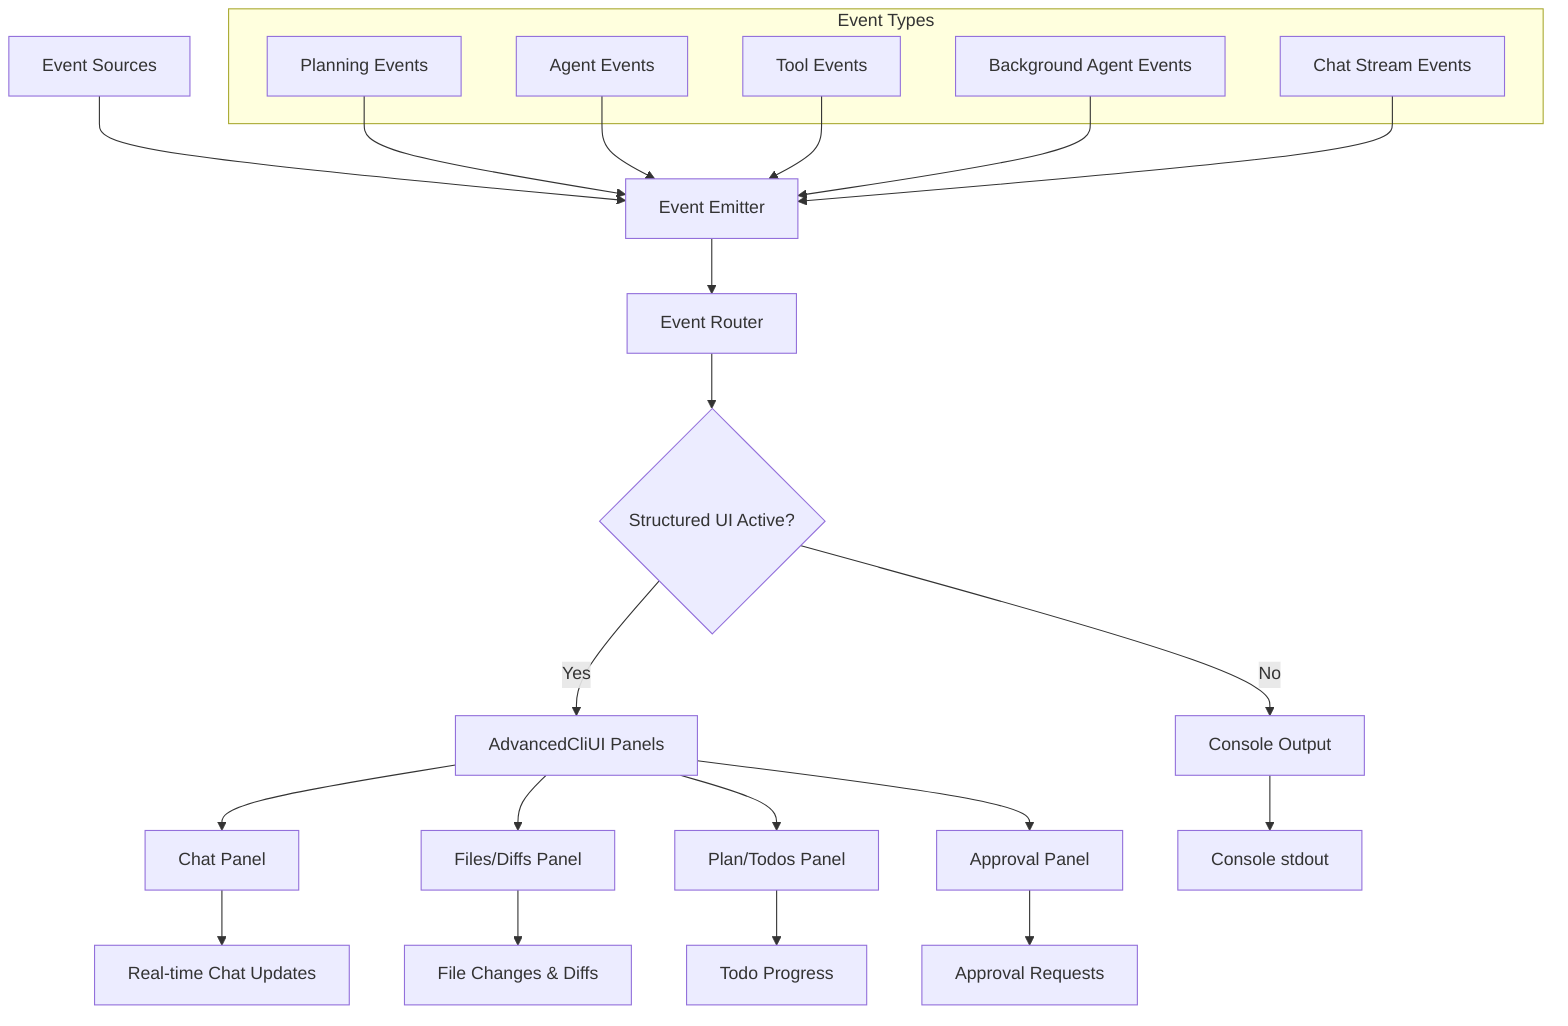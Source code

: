 flowchart TD
    A[Event Sources] --> B[Event Emitter]
    B --> C[Event Router]
    C --> D{Structured UI Active?}
    D -->|Yes| E[AdvancedCliUI Panels]
    D -->|No| F[Console Output]
    
    E --> G[Chat Panel]
    E --> H[Files/Diffs Panel]
    E --> I[Plan/Todos Panel]
    E --> J[Approval Panel]
    
    F --> K[Console stdout]
    
    G --> L[Real-time Chat Updates]
    H --> M[File Changes & Diffs]
    I --> N[Todo Progress]
    J --> O[Approval Requests]
    
    subgraph "Event Types"
        P[Planning Events]
        Q[Agent Events]
        R[Tool Events]
        S[Background Agent Events]
        T[Chat Stream Events]
    end
    
    P --> B
    Q --> B
    R --> B
    S --> B
    T --> B